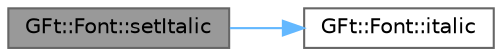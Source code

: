 digraph "GFt::Font::setItalic"
{
 // LATEX_PDF_SIZE
  bgcolor="transparent";
  edge [fontname=Helvetica,fontsize=10,labelfontname=Helvetica,labelfontsize=10];
  node [fontname=Helvetica,fontsize=10,shape=box,height=0.2,width=0.4];
  rankdir="LR";
  Node1 [id="Node000001",label="GFt::Font::setItalic",height=0.2,width=0.4,color="gray40", fillcolor="grey60", style="filled", fontcolor="black",tooltip="设置字体是否为斜体"];
  Node1 -> Node2 [id="edge1_Node000001_Node000002",color="steelblue1",style="solid",tooltip=" "];
  Node2 [id="Node000002",label="GFt::Font::italic",height=0.2,width=0.4,color="grey40", fillcolor="white", style="filled",URL="$class_g_ft_1_1_font.html#add9fd7adec9b2e3ac411ff62cb04a4fe",tooltip="获取字体是否为斜体"];
}
